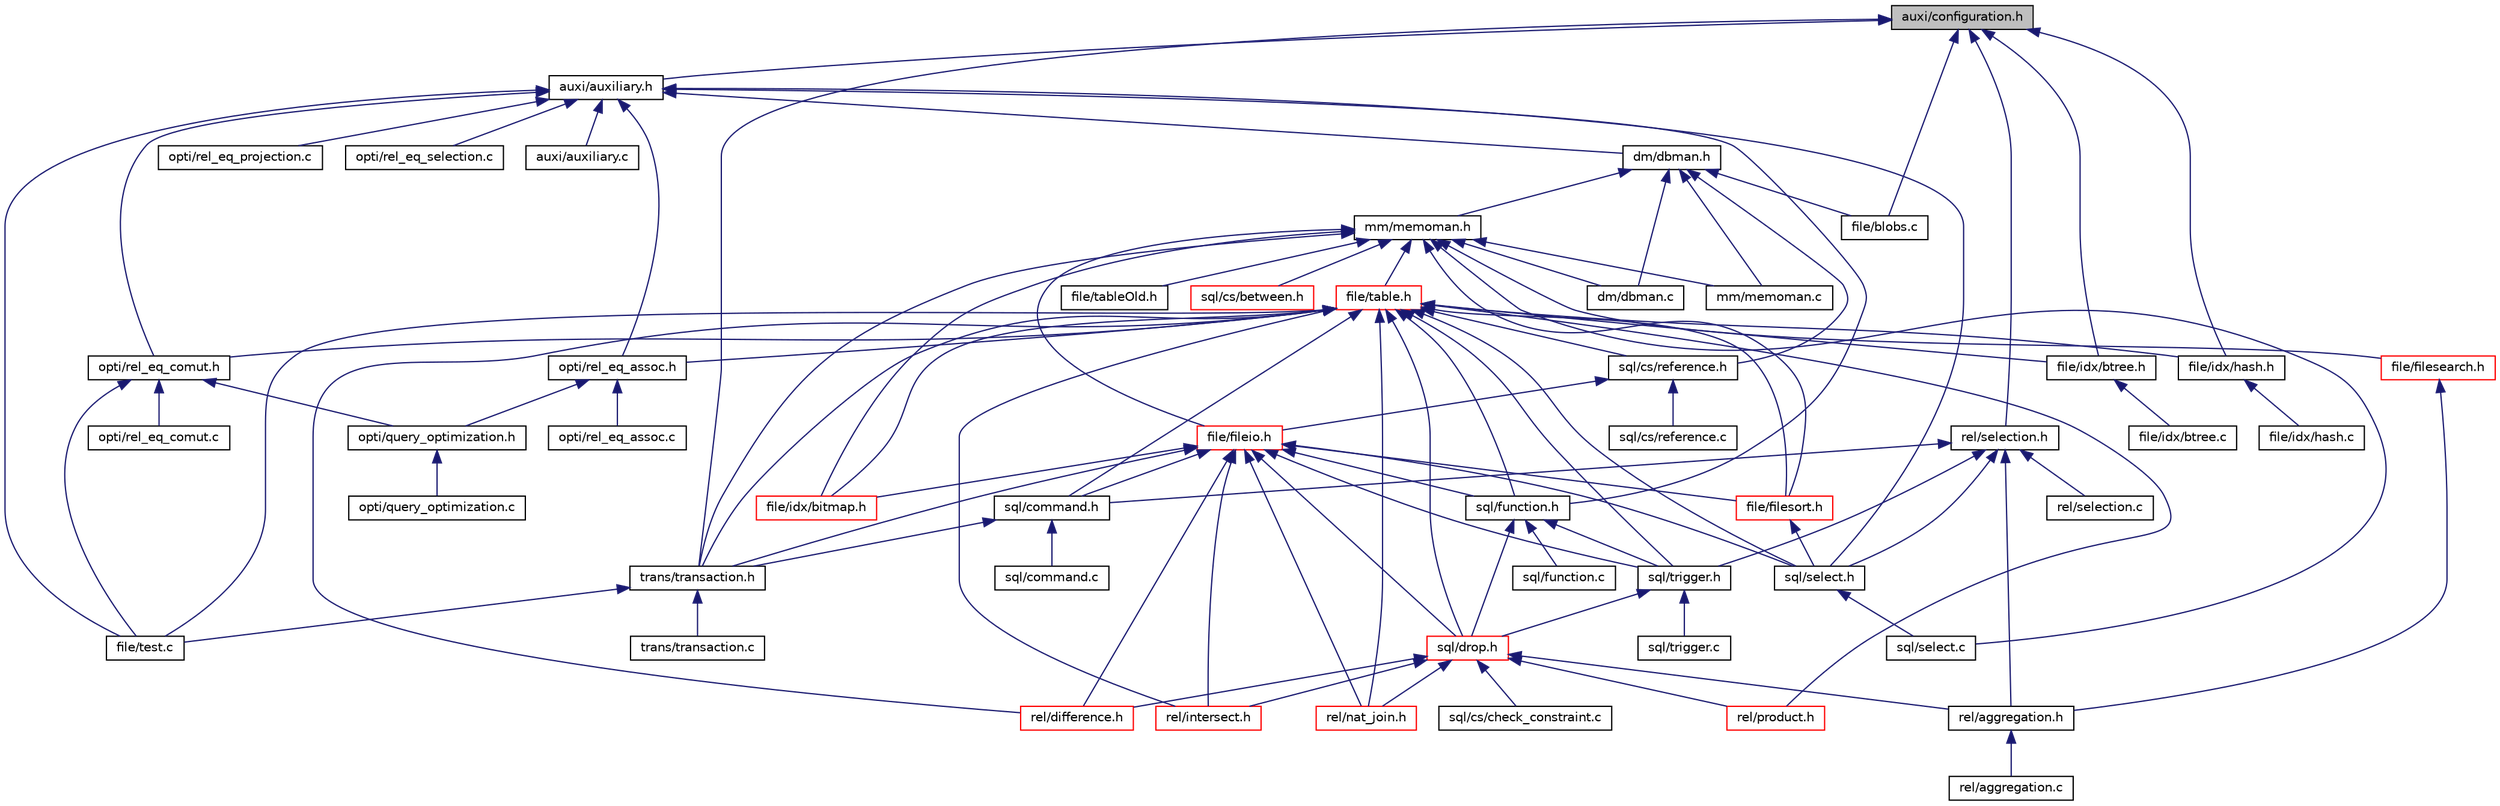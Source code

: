 digraph "auxi/configuration.h"
{
 // LATEX_PDF_SIZE
  bgcolor="transparent";
  edge [fontname="Helvetica",fontsize="10",labelfontname="Helvetica",labelfontsize="10"];
  node [fontname="Helvetica",fontsize="10",shape=record];
  Node1 [label="auxi/configuration.h",height=0.2,width=0.4,color="black", fillcolor="grey75", style="filled", fontcolor="black",tooltip=" "];
  Node1 -> Node2 [dir="back",color="midnightblue",fontsize="10",style="solid",fontname="Helvetica"];
  Node2 [label="auxi/auxiliary.h",height=0.2,width=0.4,color="black",URL="$auxiliary_8h.html",tooltip=" "];
  Node2 -> Node3 [dir="back",color="midnightblue",fontsize="10",style="solid",fontname="Helvetica"];
  Node3 [label="auxi/auxiliary.c",height=0.2,width=0.4,color="black",URL="$auxiliary_8c.html",tooltip=" "];
  Node2 -> Node4 [dir="back",color="midnightblue",fontsize="10",style="solid",fontname="Helvetica"];
  Node4 [label="dm/dbman.h",height=0.2,width=0.4,color="black",URL="$dbman_8h.html",tooltip=" "];
  Node4 -> Node5 [dir="back",color="midnightblue",fontsize="10",style="solid",fontname="Helvetica"];
  Node5 [label="dm/dbman.c",height=0.2,width=0.4,color="black",URL="$dbman_8c.html",tooltip=" "];
  Node4 -> Node6 [dir="back",color="midnightblue",fontsize="10",style="solid",fontname="Helvetica"];
  Node6 [label="mm/memoman.h",height=0.2,width=0.4,color="black",URL="$memoman_8h.html",tooltip=" "];
  Node6 -> Node5 [dir="back",color="midnightblue",fontsize="10",style="solid",fontname="Helvetica"];
  Node6 -> Node7 [dir="back",color="midnightblue",fontsize="10",style="solid",fontname="Helvetica"];
  Node7 [label="mm/memoman.c",height=0.2,width=0.4,color="black",URL="$memoman_8c.html",tooltip=" "];
  Node6 -> Node8 [dir="back",color="midnightblue",fontsize="10",style="solid",fontname="Helvetica"];
  Node8 [label="file/table.h",height=0.2,width=0.4,color="red",URL="$table_8h.html",tooltip=" "];
  Node8 -> Node11 [dir="back",color="midnightblue",fontsize="10",style="solid",fontname="Helvetica"];
  Node11 [label="sql/cs/reference.h",height=0.2,width=0.4,color="black",URL="$reference_8h.html",tooltip=" "];
  Node11 -> Node12 [dir="back",color="midnightblue",fontsize="10",style="solid",fontname="Helvetica"];
  Node12 [label="file/fileio.h",height=0.2,width=0.4,color="red",URL="$fileio_8h.html",tooltip=" "];
  Node12 -> Node20 [dir="back",color="midnightblue",fontsize="10",style="solid",fontname="Helvetica"];
  Node20 [label="file/filesort.h",height=0.2,width=0.4,color="red",URL="$filesort_8h.html",tooltip=" "];
  Node20 -> Node22 [dir="back",color="midnightblue",fontsize="10",style="solid",fontname="Helvetica"];
  Node22 [label="sql/select.h",height=0.2,width=0.4,color="black",URL="$select_8h.html",tooltip=" "];
  Node22 -> Node23 [dir="back",color="midnightblue",fontsize="10",style="solid",fontname="Helvetica"];
  Node23 [label="sql/select.c",height=0.2,width=0.4,color="black",URL="$select_8c.html",tooltip=" "];
  Node12 -> Node27 [dir="back",color="midnightblue",fontsize="10",style="solid",fontname="Helvetica"];
  Node27 [label="sql/command.h",height=0.2,width=0.4,color="black",URL="$command_8h.html",tooltip=" "];
  Node27 -> Node28 [dir="back",color="midnightblue",fontsize="10",style="solid",fontname="Helvetica"];
  Node28 [label="trans/transaction.h",height=0.2,width=0.4,color="black",URL="$transaction_8h.html",tooltip=" "];
  Node28 -> Node25 [dir="back",color="midnightblue",fontsize="10",style="solid",fontname="Helvetica"];
  Node25 [label="file/test.c",height=0.2,width=0.4,color="black",URL="$file_2test_8c.html",tooltip=" "];
  Node28 -> Node29 [dir="back",color="midnightblue",fontsize="10",style="solid",fontname="Helvetica"];
  Node29 [label="trans/transaction.c",height=0.2,width=0.4,color="black",URL="$transaction_8c.html",tooltip=" "];
  Node27 -> Node30 [dir="back",color="midnightblue",fontsize="10",style="solid",fontname="Helvetica"];
  Node30 [label="sql/command.c",height=0.2,width=0.4,color="black",URL="$command_8c.html",tooltip=" "];
  Node12 -> Node28 [dir="back",color="midnightblue",fontsize="10",style="solid",fontname="Helvetica"];
  Node12 -> Node48 [dir="back",color="midnightblue",fontsize="10",style="solid",fontname="Helvetica"];
  Node48 [label="file/idx/bitmap.h",height=0.2,width=0.4,color="red",URL="$bitmap_8h.html",tooltip=" "];
  Node12 -> Node32 [dir="back",color="midnightblue",fontsize="10",style="solid",fontname="Helvetica"];
  Node32 [label="sql/drop.h",height=0.2,width=0.4,color="red",URL="$drop_8h.html",tooltip=" "];
  Node32 -> Node33 [dir="back",color="midnightblue",fontsize="10",style="solid",fontname="Helvetica"];
  Node33 [label="sql/cs/check_constraint.c",height=0.2,width=0.4,color="black",URL="$check__constraint_8c.html",tooltip=" "];
  Node32 -> Node18 [dir="back",color="midnightblue",fontsize="10",style="solid",fontname="Helvetica"];
  Node18 [label="rel/aggregation.h",height=0.2,width=0.4,color="black",URL="$aggregation_8h.html",tooltip=" "];
  Node18 -> Node19 [dir="back",color="midnightblue",fontsize="10",style="solid",fontname="Helvetica"];
  Node19 [label="rel/aggregation.c",height=0.2,width=0.4,color="black",URL="$aggregation_8c.html",tooltip=" "];
  Node32 -> Node34 [dir="back",color="midnightblue",fontsize="10",style="solid",fontname="Helvetica"];
  Node34 [label="rel/difference.h",height=0.2,width=0.4,color="red",URL="$difference_8h.html",tooltip=" "];
  Node32 -> Node36 [dir="back",color="midnightblue",fontsize="10",style="solid",fontname="Helvetica"];
  Node36 [label="rel/intersect.h",height=0.2,width=0.4,color="red",URL="$intersect_8h.html",tooltip=" "];
  Node32 -> Node38 [dir="back",color="midnightblue",fontsize="10",style="solid",fontname="Helvetica"];
  Node38 [label="rel/nat_join.h",height=0.2,width=0.4,color="red",URL="$nat__join_8h.html",tooltip=" "];
  Node32 -> Node40 [dir="back",color="midnightblue",fontsize="10",style="solid",fontname="Helvetica"];
  Node40 [label="rel/product.h",height=0.2,width=0.4,color="red",URL="$product_8h.html",tooltip=" "];
  Node12 -> Node31 [dir="back",color="midnightblue",fontsize="10",style="solid",fontname="Helvetica"];
  Node31 [label="sql/trigger.h",height=0.2,width=0.4,color="black",URL="$trigger_8h.html",tooltip=" "];
  Node31 -> Node32 [dir="back",color="midnightblue",fontsize="10",style="solid",fontname="Helvetica"];
  Node31 -> Node45 [dir="back",color="midnightblue",fontsize="10",style="solid",fontname="Helvetica"];
  Node45 [label="sql/trigger.c",height=0.2,width=0.4,color="black",URL="$trigger_8c.html",tooltip=" "];
  Node12 -> Node74 [dir="back",color="midnightblue",fontsize="10",style="solid",fontname="Helvetica"];
  Node74 [label="sql/function.h",height=0.2,width=0.4,color="black",URL="$function_8h.html",tooltip=" "];
  Node74 -> Node31 [dir="back",color="midnightblue",fontsize="10",style="solid",fontname="Helvetica"];
  Node74 -> Node32 [dir="back",color="midnightblue",fontsize="10",style="solid",fontname="Helvetica"];
  Node74 -> Node75 [dir="back",color="midnightblue",fontsize="10",style="solid",fontname="Helvetica"];
  Node75 [label="sql/function.c",height=0.2,width=0.4,color="black",URL="$function_8c.html",tooltip=" "];
  Node12 -> Node34 [dir="back",color="midnightblue",fontsize="10",style="solid",fontname="Helvetica"];
  Node12 -> Node36 [dir="back",color="midnightblue",fontsize="10",style="solid",fontname="Helvetica"];
  Node12 -> Node38 [dir="back",color="midnightblue",fontsize="10",style="solid",fontname="Helvetica"];
  Node12 -> Node22 [dir="back",color="midnightblue",fontsize="10",style="solid",fontname="Helvetica"];
  Node11 -> Node84 [dir="back",color="midnightblue",fontsize="10",style="solid",fontname="Helvetica"];
  Node84 [label="sql/cs/reference.c",height=0.2,width=0.4,color="black",URL="$reference_8c.html",tooltip=" "];
  Node8 -> Node20 [dir="back",color="midnightblue",fontsize="10",style="solid",fontname="Helvetica"];
  Node8 -> Node27 [dir="back",color="midnightblue",fontsize="10",style="solid",fontname="Helvetica"];
  Node8 -> Node28 [dir="back",color="midnightblue",fontsize="10",style="solid",fontname="Helvetica"];
  Node8 -> Node25 [dir="back",color="midnightblue",fontsize="10",style="solid",fontname="Helvetica"];
  Node8 -> Node89 [dir="back",color="midnightblue",fontsize="10",style="solid",fontname="Helvetica"];
  Node89 [label="opti/rel_eq_comut.h",height=0.2,width=0.4,color="black",URL="$rel__eq__comut_8h.html",tooltip=" "];
  Node89 -> Node25 [dir="back",color="midnightblue",fontsize="10",style="solid",fontname="Helvetica"];
  Node89 -> Node61 [dir="back",color="midnightblue",fontsize="10",style="solid",fontname="Helvetica"];
  Node61 [label="opti/query_optimization.h",height=0.2,width=0.4,color="black",URL="$query__optimization_8h.html",tooltip=" "];
  Node61 -> Node62 [dir="back",color="midnightblue",fontsize="10",style="solid",fontname="Helvetica"];
  Node62 [label="opti/query_optimization.c",height=0.2,width=0.4,color="black",URL="$query__optimization_8c.html",tooltip=" "];
  Node89 -> Node90 [dir="back",color="midnightblue",fontsize="10",style="solid",fontname="Helvetica"];
  Node90 [label="opti/rel_eq_comut.c",height=0.2,width=0.4,color="black",URL="$rel__eq__comut_8c.html",tooltip=" "];
  Node8 -> Node48 [dir="back",color="midnightblue",fontsize="10",style="solid",fontname="Helvetica"];
  Node8 -> Node50 [dir="back",color="midnightblue",fontsize="10",style="solid",fontname="Helvetica"];
  Node50 [label="file/idx/btree.h",height=0.2,width=0.4,color="black",URL="$btree_8h.html",tooltip=" "];
  Node50 -> Node51 [dir="back",color="midnightblue",fontsize="10",style="solid",fontname="Helvetica"];
  Node51 [label="file/idx/btree.c",height=0.2,width=0.4,color="black",URL="$btree_8c.html",tooltip=" "];
  Node8 -> Node52 [dir="back",color="midnightblue",fontsize="10",style="solid",fontname="Helvetica"];
  Node52 [label="file/idx/hash.h",height=0.2,width=0.4,color="black",URL="$hash_8h.html",tooltip=" "];
  Node52 -> Node53 [dir="back",color="midnightblue",fontsize="10",style="solid",fontname="Helvetica"];
  Node53 [label="file/idx/hash.c",height=0.2,width=0.4,color="black",URL="$hash_8c.html",tooltip=" "];
  Node8 -> Node32 [dir="back",color="midnightblue",fontsize="10",style="solid",fontname="Helvetica"];
  Node8 -> Node31 [dir="back",color="midnightblue",fontsize="10",style="solid",fontname="Helvetica"];
  Node8 -> Node74 [dir="back",color="midnightblue",fontsize="10",style="solid",fontname="Helvetica"];
  Node8 -> Node93 [dir="back",color="midnightblue",fontsize="10",style="solid",fontname="Helvetica"];
  Node93 [label="opti/rel_eq_assoc.h",height=0.2,width=0.4,color="black",URL="$rel__eq__assoc_8h.html",tooltip=" "];
  Node93 -> Node61 [dir="back",color="midnightblue",fontsize="10",style="solid",fontname="Helvetica"];
  Node93 -> Node94 [dir="back",color="midnightblue",fontsize="10",style="solid",fontname="Helvetica"];
  Node94 [label="opti/rel_eq_assoc.c",height=0.2,width=0.4,color="black",URL="$rel__eq__assoc_8c.html",tooltip=" "];
  Node8 -> Node34 [dir="back",color="midnightblue",fontsize="10",style="solid",fontname="Helvetica"];
  Node8 -> Node36 [dir="back",color="midnightblue",fontsize="10",style="solid",fontname="Helvetica"];
  Node8 -> Node38 [dir="back",color="midnightblue",fontsize="10",style="solid",fontname="Helvetica"];
  Node8 -> Node40 [dir="back",color="midnightblue",fontsize="10",style="solid",fontname="Helvetica"];
  Node8 -> Node22 [dir="back",color="midnightblue",fontsize="10",style="solid",fontname="Helvetica"];
  Node6 -> Node12 [dir="back",color="midnightblue",fontsize="10",style="solid",fontname="Helvetica"];
  Node6 -> Node16 [dir="back",color="midnightblue",fontsize="10",style="solid",fontname="Helvetica"];
  Node16 [label="file/filesearch.h",height=0.2,width=0.4,color="red",URL="$filesearch_8h.html",tooltip=" "];
  Node16 -> Node18 [dir="back",color="midnightblue",fontsize="10",style="solid",fontname="Helvetica"];
  Node6 -> Node20 [dir="back",color="midnightblue",fontsize="10",style="solid",fontname="Helvetica"];
  Node6 -> Node97 [dir="back",color="midnightblue",fontsize="10",style="solid",fontname="Helvetica"];
  Node97 [label="file/tableOld.h",height=0.2,width=0.4,color="black",URL="$tableOld_8h.html",tooltip=" "];
  Node6 -> Node28 [dir="back",color="midnightblue",fontsize="10",style="solid",fontname="Helvetica"];
  Node6 -> Node48 [dir="back",color="midnightblue",fontsize="10",style="solid",fontname="Helvetica"];
  Node6 -> Node58 [dir="back",color="midnightblue",fontsize="10",style="solid",fontname="Helvetica"];
  Node58 [label="sql/cs/between.h",height=0.2,width=0.4,color="red",URL="$between_8h.html",tooltip=" "];
  Node6 -> Node23 [dir="back",color="midnightblue",fontsize="10",style="solid",fontname="Helvetica"];
  Node4 -> Node7 [dir="back",color="midnightblue",fontsize="10",style="solid",fontname="Helvetica"];
  Node4 -> Node10 [dir="back",color="midnightblue",fontsize="10",style="solid",fontname="Helvetica"];
  Node10 [label="file/blobs.c",height=0.2,width=0.4,color="black",URL="$blobs_8c.html",tooltip=" "];
  Node4 -> Node11 [dir="back",color="midnightblue",fontsize="10",style="solid",fontname="Helvetica"];
  Node2 -> Node25 [dir="back",color="midnightblue",fontsize="10",style="solid",fontname="Helvetica"];
  Node2 -> Node89 [dir="back",color="midnightblue",fontsize="10",style="solid",fontname="Helvetica"];
  Node2 -> Node74 [dir="back",color="midnightblue",fontsize="10",style="solid",fontname="Helvetica"];
  Node2 -> Node93 [dir="back",color="midnightblue",fontsize="10",style="solid",fontname="Helvetica"];
  Node2 -> Node96 [dir="back",color="midnightblue",fontsize="10",style="solid",fontname="Helvetica"];
  Node96 [label="opti/rel_eq_projection.c",height=0.2,width=0.4,color="black",URL="$rel__eq__projection_8c.html",tooltip=" "];
  Node2 -> Node92 [dir="back",color="midnightblue",fontsize="10",style="solid",fontname="Helvetica"];
  Node92 [label="opti/rel_eq_selection.c",height=0.2,width=0.4,color="black",URL="$rel__eq__selection_8c.html",tooltip=" "];
  Node2 -> Node22 [dir="back",color="midnightblue",fontsize="10",style="solid",fontname="Helvetica"];
  Node1 -> Node10 [dir="back",color="midnightblue",fontsize="10",style="solid",fontname="Helvetica"];
  Node1 -> Node28 [dir="back",color="midnightblue",fontsize="10",style="solid",fontname="Helvetica"];
  Node1 -> Node26 [dir="back",color="midnightblue",fontsize="10",style="solid",fontname="Helvetica"];
  Node26 [label="rel/selection.h",height=0.2,width=0.4,color="black",URL="$selection_8h.html",tooltip=" "];
  Node26 -> Node27 [dir="back",color="midnightblue",fontsize="10",style="solid",fontname="Helvetica"];
  Node26 -> Node31 [dir="back",color="midnightblue",fontsize="10",style="solid",fontname="Helvetica"];
  Node26 -> Node18 [dir="back",color="midnightblue",fontsize="10",style="solid",fontname="Helvetica"];
  Node26 -> Node46 [dir="back",color="midnightblue",fontsize="10",style="solid",fontname="Helvetica"];
  Node46 [label="rel/selection.c",height=0.2,width=0.4,color="black",URL="$selection_8c.html",tooltip=" "];
  Node26 -> Node22 [dir="back",color="midnightblue",fontsize="10",style="solid",fontname="Helvetica"];
  Node1 -> Node50 [dir="back",color="midnightblue",fontsize="10",style="solid",fontname="Helvetica"];
  Node1 -> Node52 [dir="back",color="midnightblue",fontsize="10",style="solid",fontname="Helvetica"];
}
